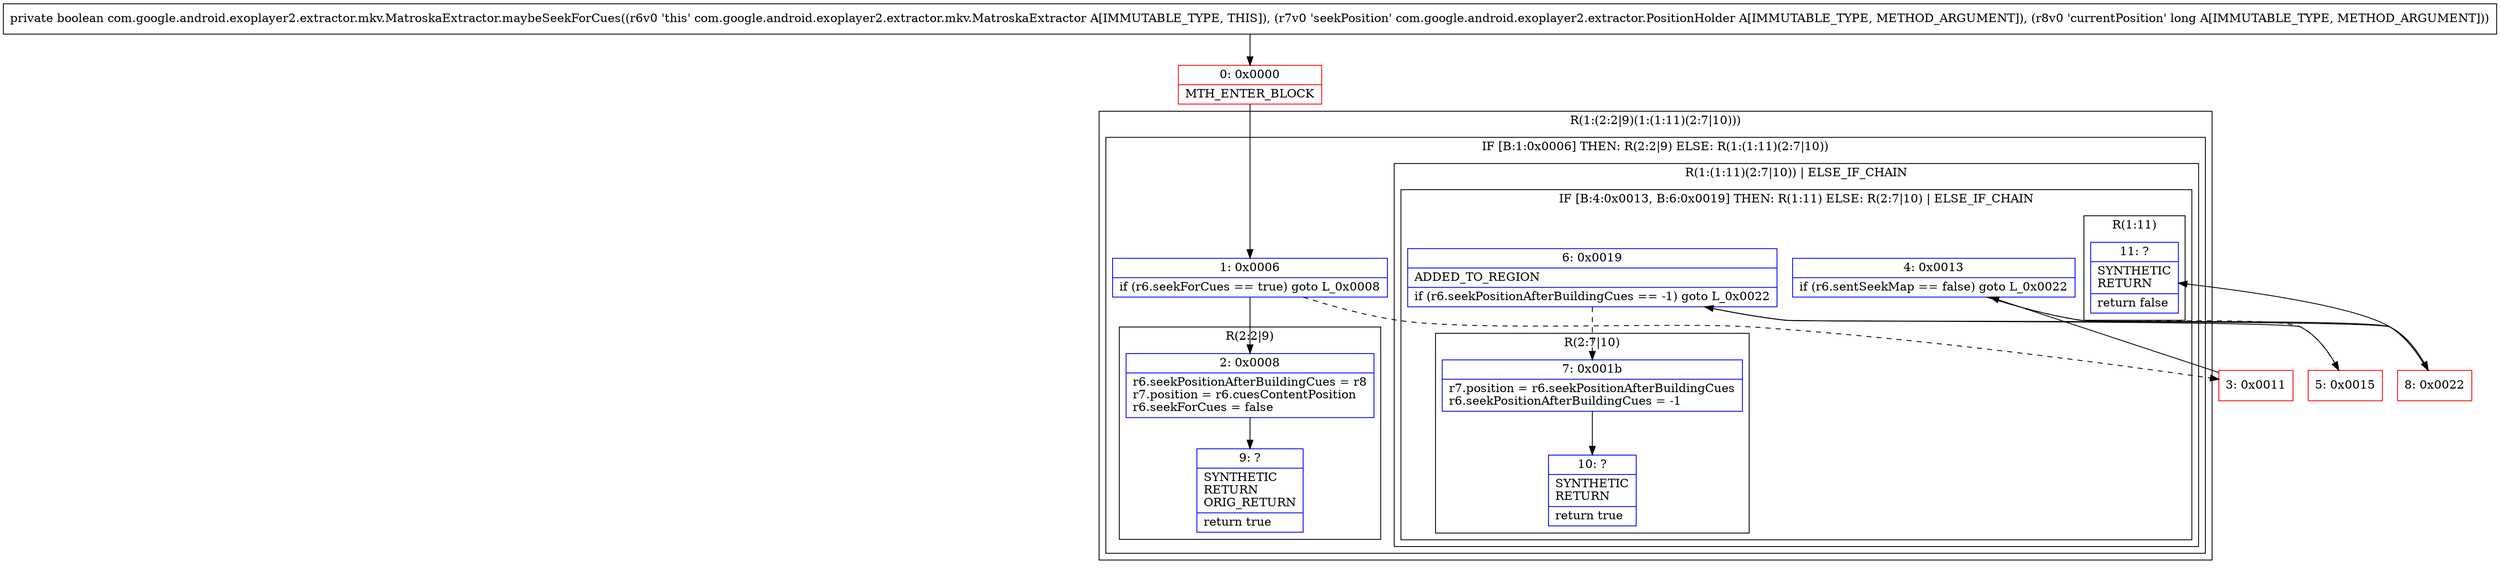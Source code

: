 digraph "CFG forcom.google.android.exoplayer2.extractor.mkv.MatroskaExtractor.maybeSeekForCues(Lcom\/google\/android\/exoplayer2\/extractor\/PositionHolder;J)Z" {
subgraph cluster_Region_49325448 {
label = "R(1:(2:2|9)(1:(1:11)(2:7|10)))";
node [shape=record,color=blue];
subgraph cluster_IfRegion_613671599 {
label = "IF [B:1:0x0006] THEN: R(2:2|9) ELSE: R(1:(1:11)(2:7|10))";
node [shape=record,color=blue];
Node_1 [shape=record,label="{1\:\ 0x0006|if (r6.seekForCues == true) goto L_0x0008\l}"];
subgraph cluster_Region_1847785906 {
label = "R(2:2|9)";
node [shape=record,color=blue];
Node_2 [shape=record,label="{2\:\ 0x0008|r6.seekPositionAfterBuildingCues = r8\lr7.position = r6.cuesContentPosition\lr6.seekForCues = false\l}"];
Node_9 [shape=record,label="{9\:\ ?|SYNTHETIC\lRETURN\lORIG_RETURN\l|return true\l}"];
}
subgraph cluster_Region_857909257 {
label = "R(1:(1:11)(2:7|10)) | ELSE_IF_CHAIN\l";
node [shape=record,color=blue];
subgraph cluster_IfRegion_880379648 {
label = "IF [B:4:0x0013, B:6:0x0019] THEN: R(1:11) ELSE: R(2:7|10) | ELSE_IF_CHAIN\l";
node [shape=record,color=blue];
Node_4 [shape=record,label="{4\:\ 0x0013|if (r6.sentSeekMap == false) goto L_0x0022\l}"];
Node_6 [shape=record,label="{6\:\ 0x0019|ADDED_TO_REGION\l|if (r6.seekPositionAfterBuildingCues == \-1) goto L_0x0022\l}"];
subgraph cluster_Region_264543674 {
label = "R(1:11)";
node [shape=record,color=blue];
Node_11 [shape=record,label="{11\:\ ?|SYNTHETIC\lRETURN\l|return false\l}"];
}
subgraph cluster_Region_1993480857 {
label = "R(2:7|10)";
node [shape=record,color=blue];
Node_7 [shape=record,label="{7\:\ 0x001b|r7.position = r6.seekPositionAfterBuildingCues\lr6.seekPositionAfterBuildingCues = \-1\l}"];
Node_10 [shape=record,label="{10\:\ ?|SYNTHETIC\lRETURN\l|return true\l}"];
}
}
}
}
}
Node_0 [shape=record,color=red,label="{0\:\ 0x0000|MTH_ENTER_BLOCK\l}"];
Node_3 [shape=record,color=red,label="{3\:\ 0x0011}"];
Node_5 [shape=record,color=red,label="{5\:\ 0x0015}"];
Node_8 [shape=record,color=red,label="{8\:\ 0x0022}"];
MethodNode[shape=record,label="{private boolean com.google.android.exoplayer2.extractor.mkv.MatroskaExtractor.maybeSeekForCues((r6v0 'this' com.google.android.exoplayer2.extractor.mkv.MatroskaExtractor A[IMMUTABLE_TYPE, THIS]), (r7v0 'seekPosition' com.google.android.exoplayer2.extractor.PositionHolder A[IMMUTABLE_TYPE, METHOD_ARGUMENT]), (r8v0 'currentPosition' long A[IMMUTABLE_TYPE, METHOD_ARGUMENT])) }"];
MethodNode -> Node_0;
Node_1 -> Node_2;
Node_1 -> Node_3[style=dashed];
Node_2 -> Node_9;
Node_4 -> Node_5[style=dashed];
Node_4 -> Node_8;
Node_6 -> Node_7[style=dashed];
Node_6 -> Node_8;
Node_7 -> Node_10;
Node_0 -> Node_1;
Node_3 -> Node_4;
Node_5 -> Node_6;
Node_8 -> Node_11;
}

